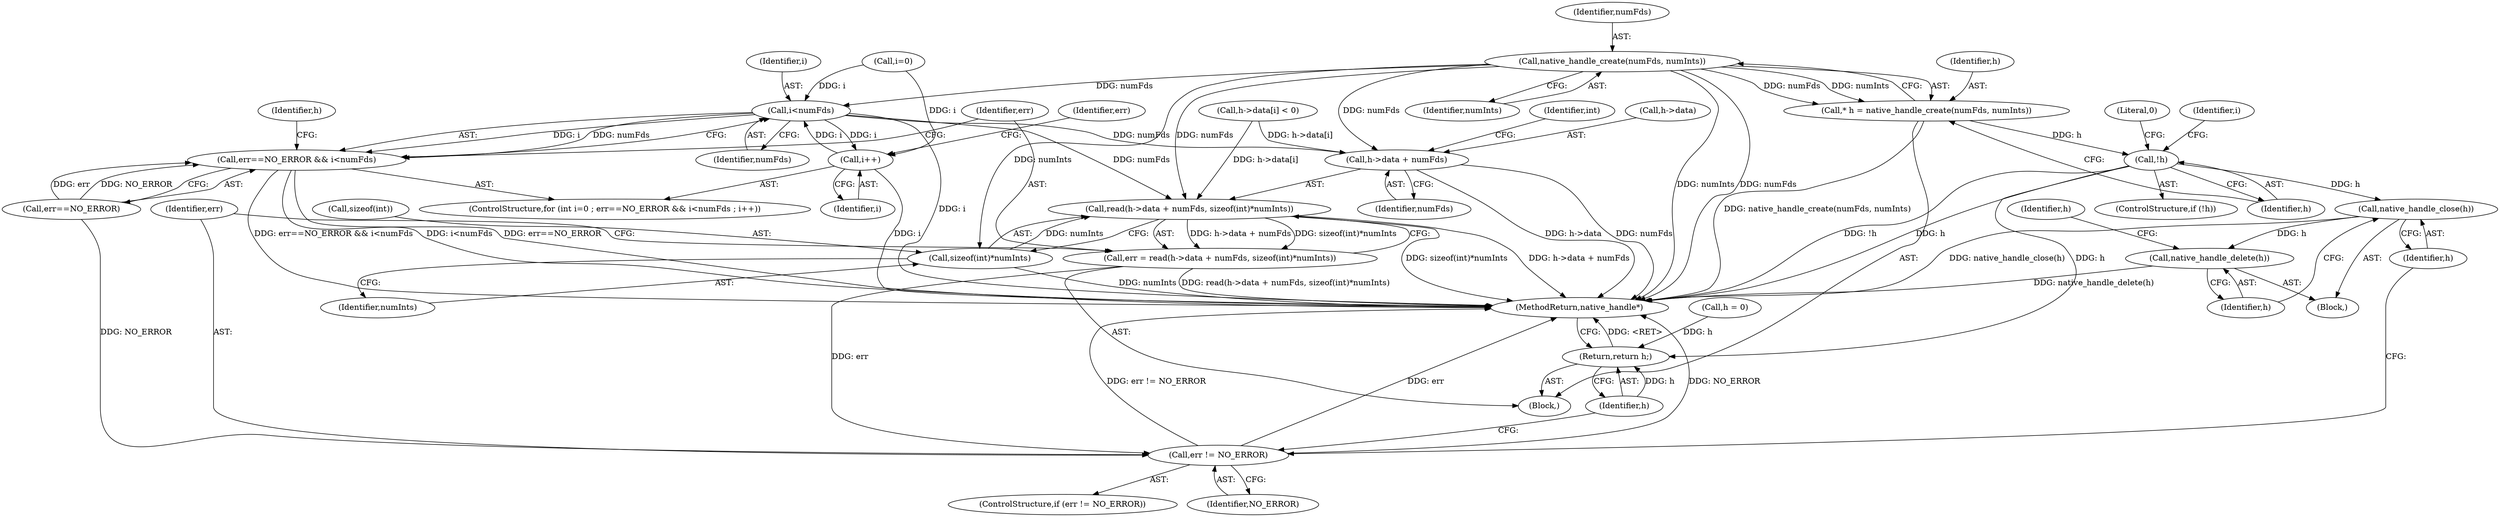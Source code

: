 digraph "0_Android_54cb02ad733fb71b1bdf78590428817fb780aff8@API" {
"1000130" [label="(Call,native_handle_create(numFds, numInts))"];
"1000128" [label="(Call,* h = native_handle_create(numFds, numInts))"];
"1000134" [label="(Call,!h)"];
"1000190" [label="(Call,native_handle_close(h))"];
"1000192" [label="(Call,native_handle_delete(h))"];
"1000197" [label="(Return,return h;)"];
"1000148" [label="(Call,i<numFds)"];
"1000144" [label="(Call,err==NO_ERROR && i<numFds)"];
"1000151" [label="(Call,i++)"];
"1000175" [label="(Call,read(h->data + numFds, sizeof(int)*numInts))"];
"1000173" [label="(Call,err = read(h->data + numFds, sizeof(int)*numInts))"];
"1000186" [label="(Call,err != NO_ERROR)"];
"1000176" [label="(Call,h->data + numFds)"];
"1000181" [label="(Call,sizeof(int)*numInts)"];
"1000151" [label="(Call,i++)"];
"1000150" [label="(Identifier,numFds)"];
"1000175" [label="(Call,read(h->data + numFds, sizeof(int)*numInts))"];
"1000186" [label="(Call,err != NO_ERROR)"];
"1000180" [label="(Identifier,numFds)"];
"1000141" [label="(Call,i=0)"];
"1000142" [label="(Identifier,i)"];
"1000181" [label="(Call,sizeof(int)*numInts)"];
"1000184" [label="(Identifier,numInts)"];
"1000176" [label="(Call,h->data + numFds)"];
"1000128" [label="(Call,* h = native_handle_create(numFds, numInts))"];
"1000133" [label="(ControlStructure,if (!h))"];
"1000191" [label="(Identifier,h)"];
"1000139" [label="(ControlStructure,for (int i=0 ; err==NO_ERROR && i<numFds ; i++))"];
"1000177" [label="(Call,h->data)"];
"1000183" [label="(Identifier,int)"];
"1000194" [label="(Call,h = 0)"];
"1000144" [label="(Call,err==NO_ERROR && i<numFds)"];
"1000131" [label="(Identifier,numFds)"];
"1000134" [label="(Call,!h)"];
"1000190" [label="(Call,native_handle_close(h))"];
"1000130" [label="(Call,native_handle_create(numFds, numInts))"];
"1000135" [label="(Identifier,h)"];
"1000174" [label="(Identifier,err)"];
"1000193" [label="(Identifier,h)"];
"1000185" [label="(ControlStructure,if (err != NO_ERROR))"];
"1000157" [label="(Identifier,h)"];
"1000197" [label="(Return,return h;)"];
"1000182" [label="(Call,sizeof(int))"];
"1000189" [label="(Block,)"];
"1000173" [label="(Call,err = read(h->data + numFds, sizeof(int)*numInts))"];
"1000198" [label="(Identifier,h)"];
"1000195" [label="(Identifier,h)"];
"1000138" [label="(Literal,0)"];
"1000192" [label="(Call,native_handle_delete(h))"];
"1000101" [label="(Block,)"];
"1000145" [label="(Call,err==NO_ERROR)"];
"1000152" [label="(Identifier,i)"];
"1000199" [label="(MethodReturn,native_handle*)"];
"1000149" [label="(Identifier,i)"];
"1000187" [label="(Identifier,err)"];
"1000129" [label="(Identifier,h)"];
"1000146" [label="(Identifier,err)"];
"1000188" [label="(Identifier,NO_ERROR)"];
"1000148" [label="(Call,i<numFds)"];
"1000163" [label="(Call,h->data[i] < 0)"];
"1000132" [label="(Identifier,numInts)"];
"1000130" -> "1000128"  [label="AST: "];
"1000130" -> "1000132"  [label="CFG: "];
"1000131" -> "1000130"  [label="AST: "];
"1000132" -> "1000130"  [label="AST: "];
"1000128" -> "1000130"  [label="CFG: "];
"1000130" -> "1000199"  [label="DDG: numInts"];
"1000130" -> "1000199"  [label="DDG: numFds"];
"1000130" -> "1000128"  [label="DDG: numFds"];
"1000130" -> "1000128"  [label="DDG: numInts"];
"1000130" -> "1000148"  [label="DDG: numFds"];
"1000130" -> "1000175"  [label="DDG: numFds"];
"1000130" -> "1000176"  [label="DDG: numFds"];
"1000130" -> "1000181"  [label="DDG: numInts"];
"1000128" -> "1000101"  [label="AST: "];
"1000129" -> "1000128"  [label="AST: "];
"1000135" -> "1000128"  [label="CFG: "];
"1000128" -> "1000199"  [label="DDG: native_handle_create(numFds, numInts)"];
"1000128" -> "1000134"  [label="DDG: h"];
"1000134" -> "1000133"  [label="AST: "];
"1000134" -> "1000135"  [label="CFG: "];
"1000135" -> "1000134"  [label="AST: "];
"1000138" -> "1000134"  [label="CFG: "];
"1000142" -> "1000134"  [label="CFG: "];
"1000134" -> "1000199"  [label="DDG: !h"];
"1000134" -> "1000199"  [label="DDG: h"];
"1000134" -> "1000190"  [label="DDG: h"];
"1000134" -> "1000197"  [label="DDG: h"];
"1000190" -> "1000189"  [label="AST: "];
"1000190" -> "1000191"  [label="CFG: "];
"1000191" -> "1000190"  [label="AST: "];
"1000193" -> "1000190"  [label="CFG: "];
"1000190" -> "1000199"  [label="DDG: native_handle_close(h)"];
"1000190" -> "1000192"  [label="DDG: h"];
"1000192" -> "1000189"  [label="AST: "];
"1000192" -> "1000193"  [label="CFG: "];
"1000193" -> "1000192"  [label="AST: "];
"1000195" -> "1000192"  [label="CFG: "];
"1000192" -> "1000199"  [label="DDG: native_handle_delete(h)"];
"1000197" -> "1000101"  [label="AST: "];
"1000197" -> "1000198"  [label="CFG: "];
"1000198" -> "1000197"  [label="AST: "];
"1000199" -> "1000197"  [label="CFG: "];
"1000197" -> "1000199"  [label="DDG: <RET>"];
"1000198" -> "1000197"  [label="DDG: h"];
"1000194" -> "1000197"  [label="DDG: h"];
"1000148" -> "1000144"  [label="AST: "];
"1000148" -> "1000150"  [label="CFG: "];
"1000149" -> "1000148"  [label="AST: "];
"1000150" -> "1000148"  [label="AST: "];
"1000144" -> "1000148"  [label="CFG: "];
"1000148" -> "1000199"  [label="DDG: i"];
"1000148" -> "1000144"  [label="DDG: i"];
"1000148" -> "1000144"  [label="DDG: numFds"];
"1000141" -> "1000148"  [label="DDG: i"];
"1000151" -> "1000148"  [label="DDG: i"];
"1000148" -> "1000151"  [label="DDG: i"];
"1000148" -> "1000175"  [label="DDG: numFds"];
"1000148" -> "1000176"  [label="DDG: numFds"];
"1000144" -> "1000139"  [label="AST: "];
"1000144" -> "1000145"  [label="CFG: "];
"1000145" -> "1000144"  [label="AST: "];
"1000157" -> "1000144"  [label="CFG: "];
"1000174" -> "1000144"  [label="CFG: "];
"1000144" -> "1000199"  [label="DDG: err==NO_ERROR && i<numFds"];
"1000144" -> "1000199"  [label="DDG: i<numFds"];
"1000144" -> "1000199"  [label="DDG: err==NO_ERROR"];
"1000145" -> "1000144"  [label="DDG: err"];
"1000145" -> "1000144"  [label="DDG: NO_ERROR"];
"1000151" -> "1000139"  [label="AST: "];
"1000151" -> "1000152"  [label="CFG: "];
"1000152" -> "1000151"  [label="AST: "];
"1000146" -> "1000151"  [label="CFG: "];
"1000151" -> "1000199"  [label="DDG: i"];
"1000141" -> "1000151"  [label="DDG: i"];
"1000175" -> "1000173"  [label="AST: "];
"1000175" -> "1000181"  [label="CFG: "];
"1000176" -> "1000175"  [label="AST: "];
"1000181" -> "1000175"  [label="AST: "];
"1000173" -> "1000175"  [label="CFG: "];
"1000175" -> "1000199"  [label="DDG: sizeof(int)*numInts"];
"1000175" -> "1000199"  [label="DDG: h->data + numFds"];
"1000175" -> "1000173"  [label="DDG: h->data + numFds"];
"1000175" -> "1000173"  [label="DDG: sizeof(int)*numInts"];
"1000163" -> "1000175"  [label="DDG: h->data[i]"];
"1000181" -> "1000175"  [label="DDG: numInts"];
"1000173" -> "1000101"  [label="AST: "];
"1000174" -> "1000173"  [label="AST: "];
"1000187" -> "1000173"  [label="CFG: "];
"1000173" -> "1000199"  [label="DDG: read(h->data + numFds, sizeof(int)*numInts)"];
"1000173" -> "1000186"  [label="DDG: err"];
"1000186" -> "1000185"  [label="AST: "];
"1000186" -> "1000188"  [label="CFG: "];
"1000187" -> "1000186"  [label="AST: "];
"1000188" -> "1000186"  [label="AST: "];
"1000191" -> "1000186"  [label="CFG: "];
"1000198" -> "1000186"  [label="CFG: "];
"1000186" -> "1000199"  [label="DDG: NO_ERROR"];
"1000186" -> "1000199"  [label="DDG: err != NO_ERROR"];
"1000186" -> "1000199"  [label="DDG: err"];
"1000145" -> "1000186"  [label="DDG: NO_ERROR"];
"1000176" -> "1000180"  [label="CFG: "];
"1000177" -> "1000176"  [label="AST: "];
"1000180" -> "1000176"  [label="AST: "];
"1000183" -> "1000176"  [label="CFG: "];
"1000176" -> "1000199"  [label="DDG: numFds"];
"1000176" -> "1000199"  [label="DDG: h->data"];
"1000163" -> "1000176"  [label="DDG: h->data[i]"];
"1000181" -> "1000184"  [label="CFG: "];
"1000182" -> "1000181"  [label="AST: "];
"1000184" -> "1000181"  [label="AST: "];
"1000181" -> "1000199"  [label="DDG: numInts"];
}
